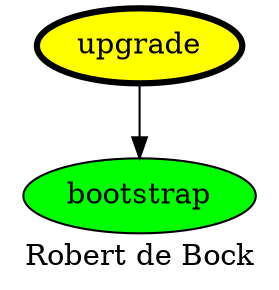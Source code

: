 digraph PhiloDilemma {
  label = "Robert de Bock" ;
  overlap=false
  {
    bootstrap [fillcolor=green style=filled]
    upgrade [fillcolor=yellow style=filled penwidth=3]
  }
  upgrade -> bootstrap
}
